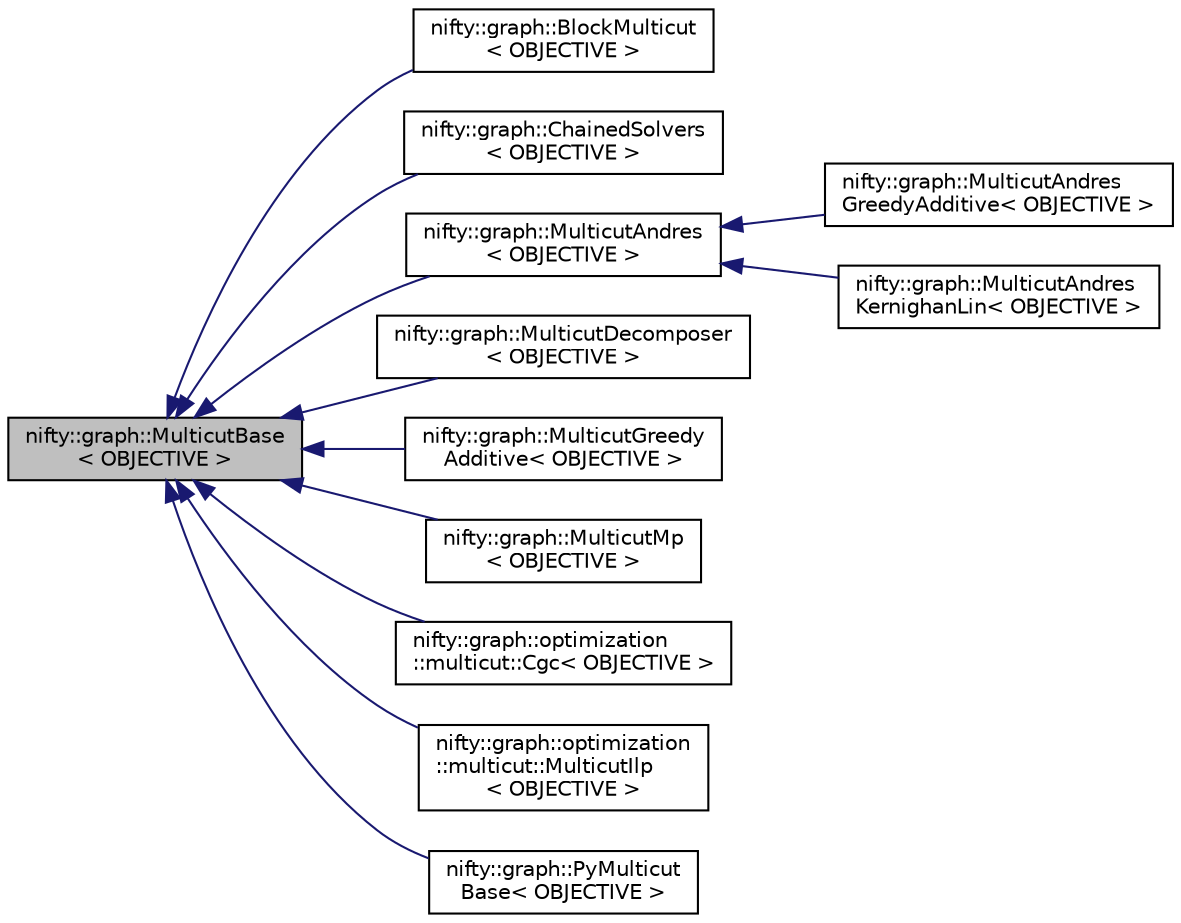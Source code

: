 digraph "nifty::graph::MulticutBase&lt; OBJECTIVE &gt;"
{
  edge [fontname="Helvetica",fontsize="10",labelfontname="Helvetica",labelfontsize="10"];
  node [fontname="Helvetica",fontsize="10",shape=record];
  rankdir="LR";
  Node1 [label="nifty::graph::MulticutBase\l\< OBJECTIVE \>",height=0.2,width=0.4,color="black", fillcolor="grey75", style="filled", fontcolor="black"];
  Node1 -> Node2 [dir="back",color="midnightblue",fontsize="10",style="solid"];
  Node2 [label="nifty::graph::BlockMulticut\l\< OBJECTIVE \>",height=0.2,width=0.4,color="black", fillcolor="white", style="filled",URL="$classnifty_1_1graph_1_1BlockMulticut.html"];
  Node1 -> Node3 [dir="back",color="midnightblue",fontsize="10",style="solid"];
  Node3 [label="nifty::graph::ChainedSolvers\l\< OBJECTIVE \>",height=0.2,width=0.4,color="black", fillcolor="white", style="filled",URL="$classnifty_1_1graph_1_1ChainedSolvers.html"];
  Node1 -> Node4 [dir="back",color="midnightblue",fontsize="10",style="solid"];
  Node4 [label="nifty::graph::MulticutAndres\l\< OBJECTIVE \>",height=0.2,width=0.4,color="black", fillcolor="white", style="filled",URL="$classnifty_1_1graph_1_1MulticutAndres.html"];
  Node4 -> Node5 [dir="back",color="midnightblue",fontsize="10",style="solid"];
  Node5 [label="nifty::graph::MulticutAndres\lGreedyAdditive\< OBJECTIVE \>",height=0.2,width=0.4,color="black", fillcolor="white", style="filled",URL="$classnifty_1_1graph_1_1MulticutAndresGreedyAdditive.html"];
  Node4 -> Node6 [dir="back",color="midnightblue",fontsize="10",style="solid"];
  Node6 [label="nifty::graph::MulticutAndres\lKernighanLin\< OBJECTIVE \>",height=0.2,width=0.4,color="black", fillcolor="white", style="filled",URL="$classnifty_1_1graph_1_1MulticutAndresKernighanLin.html"];
  Node1 -> Node7 [dir="back",color="midnightblue",fontsize="10",style="solid"];
  Node7 [label="nifty::graph::MulticutDecomposer\l\< OBJECTIVE \>",height=0.2,width=0.4,color="black", fillcolor="white", style="filled",URL="$classnifty_1_1graph_1_1MulticutDecomposer.html"];
  Node1 -> Node8 [dir="back",color="midnightblue",fontsize="10",style="solid"];
  Node8 [label="nifty::graph::MulticutGreedy\lAdditive\< OBJECTIVE \>",height=0.2,width=0.4,color="black", fillcolor="white", style="filled",URL="$classnifty_1_1graph_1_1MulticutGreedyAdditive.html"];
  Node1 -> Node9 [dir="back",color="midnightblue",fontsize="10",style="solid"];
  Node9 [label="nifty::graph::MulticutMp\l\< OBJECTIVE \>",height=0.2,width=0.4,color="black", fillcolor="white", style="filled",URL="$classnifty_1_1graph_1_1MulticutMp.html"];
  Node1 -> Node10 [dir="back",color="midnightblue",fontsize="10",style="solid"];
  Node10 [label="nifty::graph::optimization\l::multicut::Cgc\< OBJECTIVE \>",height=0.2,width=0.4,color="black", fillcolor="white", style="filled",URL="$classnifty_1_1graph_1_1optimization_1_1multicut_1_1Cgc.html"];
  Node1 -> Node11 [dir="back",color="midnightblue",fontsize="10",style="solid"];
  Node11 [label="nifty::graph::optimization\l::multicut::MulticutIlp\l\< OBJECTIVE \>",height=0.2,width=0.4,color="black", fillcolor="white", style="filled",URL="$classnifty_1_1graph_1_1optimization_1_1multicut_1_1MulticutIlp.html"];
  Node1 -> Node12 [dir="back",color="midnightblue",fontsize="10",style="solid"];
  Node12 [label="nifty::graph::PyMulticut\lBase\< OBJECTIVE \>",height=0.2,width=0.4,color="black", fillcolor="white", style="filled",URL="$classnifty_1_1graph_1_1PyMulticutBase.html"];
}
